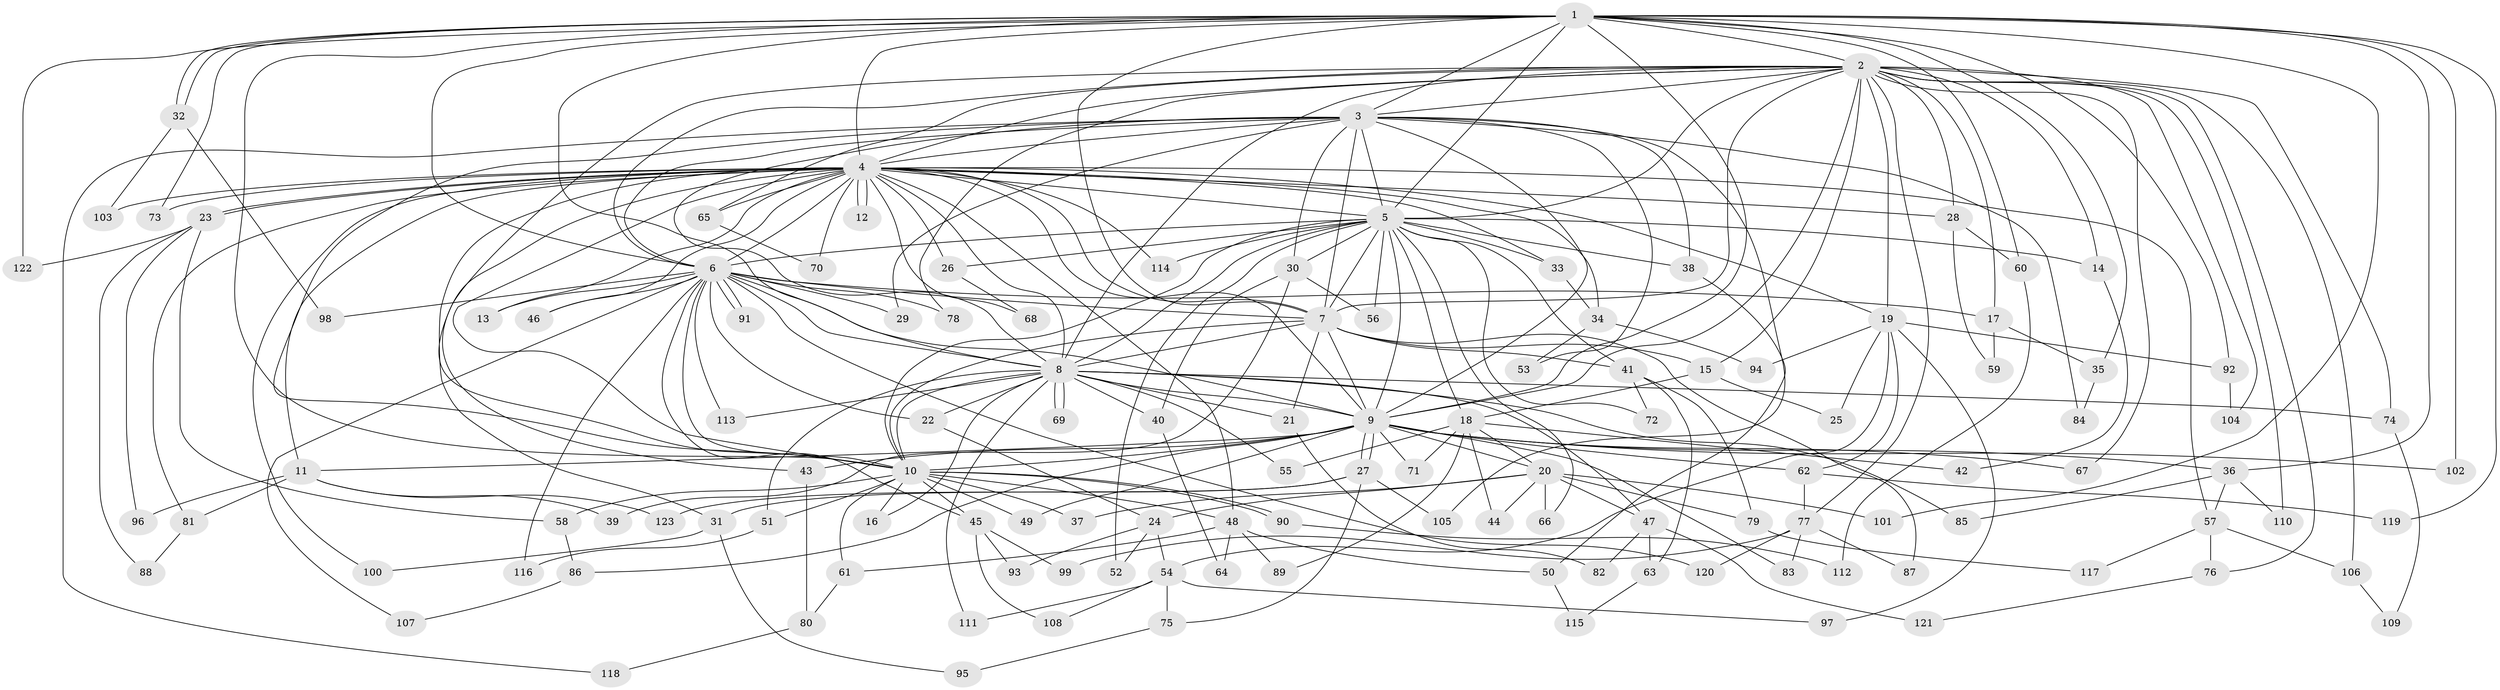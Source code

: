 // coarse degree distribution, {18: 0.021505376344086023, 32: 0.010752688172043012, 14: 0.010752688172043012, 29: 0.010752688172043012, 24: 0.010752688172043012, 20: 0.010752688172043012, 17: 0.010752688172043012, 5: 0.06451612903225806, 2: 0.46236559139784944, 3: 0.22580645161290322, 4: 0.07526881720430108, 8: 0.021505376344086023, 12: 0.010752688172043012, 6: 0.043010752688172046, 1: 0.010752688172043012}
// Generated by graph-tools (version 1.1) at 2025/23/03/03/25 07:23:43]
// undirected, 123 vertices, 271 edges
graph export_dot {
graph [start="1"]
  node [color=gray90,style=filled];
  1;
  2;
  3;
  4;
  5;
  6;
  7;
  8;
  9;
  10;
  11;
  12;
  13;
  14;
  15;
  16;
  17;
  18;
  19;
  20;
  21;
  22;
  23;
  24;
  25;
  26;
  27;
  28;
  29;
  30;
  31;
  32;
  33;
  34;
  35;
  36;
  37;
  38;
  39;
  40;
  41;
  42;
  43;
  44;
  45;
  46;
  47;
  48;
  49;
  50;
  51;
  52;
  53;
  54;
  55;
  56;
  57;
  58;
  59;
  60;
  61;
  62;
  63;
  64;
  65;
  66;
  67;
  68;
  69;
  70;
  71;
  72;
  73;
  74;
  75;
  76;
  77;
  78;
  79;
  80;
  81;
  82;
  83;
  84;
  85;
  86;
  87;
  88;
  89;
  90;
  91;
  92;
  93;
  94;
  95;
  96;
  97;
  98;
  99;
  100;
  101;
  102;
  103;
  104;
  105;
  106;
  107;
  108;
  109;
  110;
  111;
  112;
  113;
  114;
  115;
  116;
  117;
  118;
  119;
  120;
  121;
  122;
  123;
  1 -- 2;
  1 -- 3;
  1 -- 4;
  1 -- 5;
  1 -- 6;
  1 -- 7;
  1 -- 8;
  1 -- 9;
  1 -- 10;
  1 -- 32;
  1 -- 32;
  1 -- 35;
  1 -- 36;
  1 -- 60;
  1 -- 73;
  1 -- 92;
  1 -- 101;
  1 -- 102;
  1 -- 119;
  1 -- 122;
  2 -- 3;
  2 -- 4;
  2 -- 5;
  2 -- 6;
  2 -- 7;
  2 -- 8;
  2 -- 9;
  2 -- 10;
  2 -- 14;
  2 -- 15;
  2 -- 17;
  2 -- 19;
  2 -- 28;
  2 -- 65;
  2 -- 67;
  2 -- 74;
  2 -- 76;
  2 -- 77;
  2 -- 78;
  2 -- 104;
  2 -- 106;
  2 -- 110;
  3 -- 4;
  3 -- 5;
  3 -- 6;
  3 -- 7;
  3 -- 8;
  3 -- 9;
  3 -- 10;
  3 -- 29;
  3 -- 30;
  3 -- 38;
  3 -- 53;
  3 -- 84;
  3 -- 105;
  3 -- 118;
  4 -- 5;
  4 -- 6;
  4 -- 7;
  4 -- 8;
  4 -- 9;
  4 -- 10;
  4 -- 11;
  4 -- 12;
  4 -- 12;
  4 -- 13;
  4 -- 19;
  4 -- 23;
  4 -- 23;
  4 -- 26;
  4 -- 28;
  4 -- 31;
  4 -- 33;
  4 -- 34;
  4 -- 43;
  4 -- 46;
  4 -- 48;
  4 -- 57;
  4 -- 65;
  4 -- 68;
  4 -- 70;
  4 -- 73;
  4 -- 81;
  4 -- 100;
  4 -- 103;
  4 -- 114;
  5 -- 6;
  5 -- 7;
  5 -- 8;
  5 -- 9;
  5 -- 10;
  5 -- 14;
  5 -- 18;
  5 -- 26;
  5 -- 30;
  5 -- 33;
  5 -- 38;
  5 -- 41;
  5 -- 52;
  5 -- 56;
  5 -- 66;
  5 -- 72;
  5 -- 114;
  6 -- 7;
  6 -- 8;
  6 -- 9;
  6 -- 10;
  6 -- 13;
  6 -- 17;
  6 -- 22;
  6 -- 29;
  6 -- 45;
  6 -- 46;
  6 -- 78;
  6 -- 91;
  6 -- 91;
  6 -- 98;
  6 -- 107;
  6 -- 113;
  6 -- 116;
  6 -- 120;
  7 -- 8;
  7 -- 9;
  7 -- 10;
  7 -- 15;
  7 -- 21;
  7 -- 41;
  7 -- 87;
  8 -- 9;
  8 -- 10;
  8 -- 16;
  8 -- 21;
  8 -- 22;
  8 -- 40;
  8 -- 47;
  8 -- 51;
  8 -- 55;
  8 -- 69;
  8 -- 69;
  8 -- 74;
  8 -- 85;
  8 -- 111;
  8 -- 113;
  9 -- 10;
  9 -- 11;
  9 -- 20;
  9 -- 27;
  9 -- 27;
  9 -- 36;
  9 -- 43;
  9 -- 49;
  9 -- 62;
  9 -- 67;
  9 -- 71;
  9 -- 83;
  9 -- 86;
  9 -- 102;
  10 -- 16;
  10 -- 37;
  10 -- 45;
  10 -- 48;
  10 -- 49;
  10 -- 51;
  10 -- 58;
  10 -- 61;
  10 -- 90;
  10 -- 90;
  11 -- 39;
  11 -- 81;
  11 -- 96;
  11 -- 123;
  14 -- 42;
  15 -- 18;
  15 -- 25;
  17 -- 35;
  17 -- 59;
  18 -- 20;
  18 -- 42;
  18 -- 44;
  18 -- 55;
  18 -- 71;
  18 -- 89;
  19 -- 25;
  19 -- 54;
  19 -- 62;
  19 -- 92;
  19 -- 94;
  19 -- 97;
  20 -- 24;
  20 -- 37;
  20 -- 44;
  20 -- 47;
  20 -- 66;
  20 -- 79;
  20 -- 101;
  21 -- 82;
  22 -- 24;
  23 -- 58;
  23 -- 88;
  23 -- 96;
  23 -- 122;
  24 -- 52;
  24 -- 54;
  24 -- 93;
  26 -- 68;
  27 -- 31;
  27 -- 75;
  27 -- 105;
  27 -- 123;
  28 -- 59;
  28 -- 60;
  30 -- 39;
  30 -- 40;
  30 -- 56;
  31 -- 95;
  31 -- 100;
  32 -- 98;
  32 -- 103;
  33 -- 34;
  34 -- 53;
  34 -- 94;
  35 -- 84;
  36 -- 57;
  36 -- 85;
  36 -- 110;
  38 -- 50;
  40 -- 64;
  41 -- 63;
  41 -- 72;
  41 -- 79;
  43 -- 80;
  45 -- 93;
  45 -- 99;
  45 -- 108;
  47 -- 63;
  47 -- 82;
  47 -- 121;
  48 -- 50;
  48 -- 61;
  48 -- 64;
  48 -- 89;
  50 -- 115;
  51 -- 116;
  54 -- 75;
  54 -- 97;
  54 -- 108;
  54 -- 111;
  57 -- 76;
  57 -- 106;
  57 -- 117;
  58 -- 86;
  60 -- 112;
  61 -- 80;
  62 -- 77;
  62 -- 119;
  63 -- 115;
  65 -- 70;
  74 -- 109;
  75 -- 95;
  76 -- 121;
  77 -- 83;
  77 -- 87;
  77 -- 99;
  77 -- 120;
  79 -- 117;
  80 -- 118;
  81 -- 88;
  86 -- 107;
  90 -- 112;
  92 -- 104;
  106 -- 109;
}
